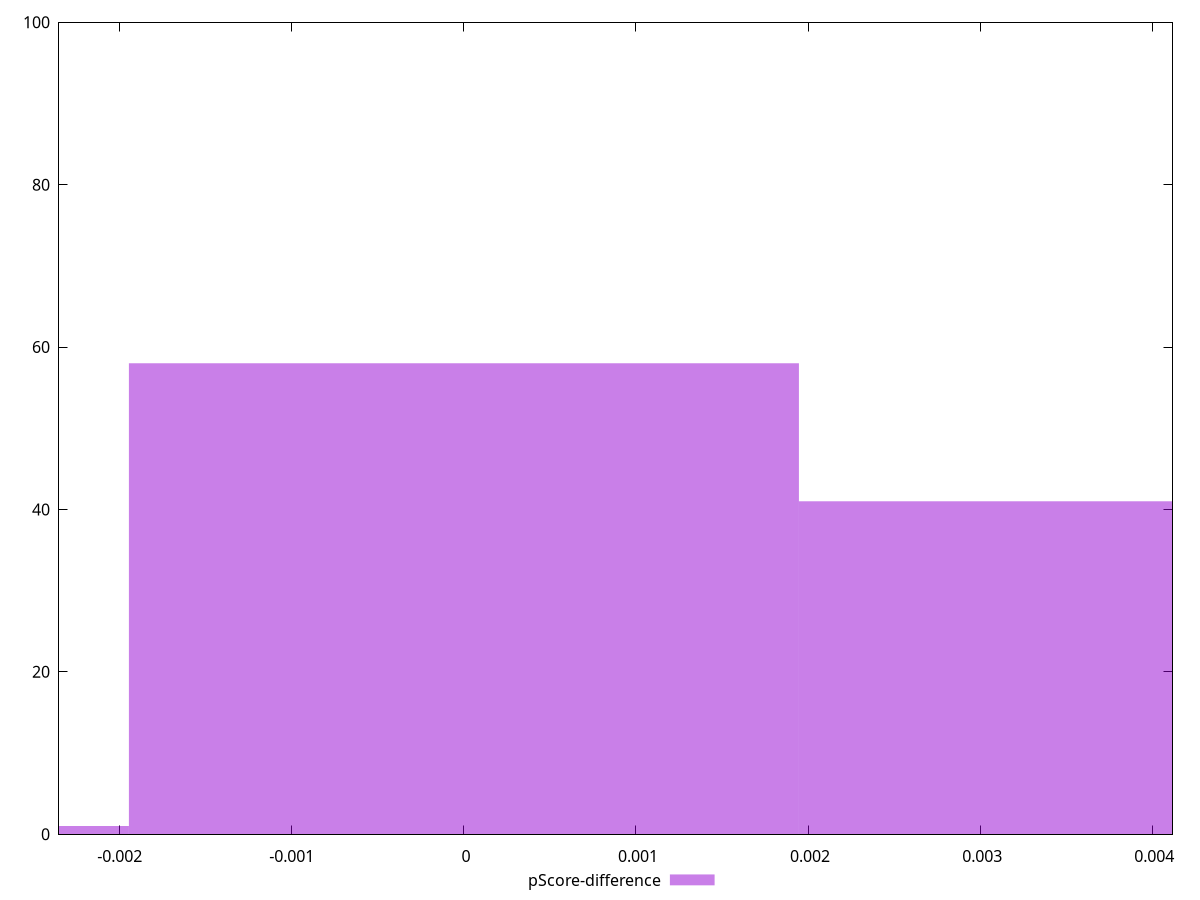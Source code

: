 reset

$pScoreDifference <<EOF
0 58
0.003893524318959176 41
-0.003893524318959176 1
EOF

set key outside below
set boxwidth 0.003893524318959176
set xrange [-0.002352941176470613:0.004117647058823504]
set yrange [0:100]
set trange [0:100]
set style fill transparent solid 0.5 noborder
set terminal svg size 640, 490 enhanced background rgb 'white'
set output "report_00009_2021-02-08T22-37-41.559Z/uses-webp-images/samples/pages/pScore-difference/histogram.svg"

plot $pScoreDifference title "pScore-difference" with boxes

reset
